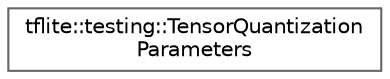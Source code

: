 digraph "Graphical Class Hierarchy"
{
 // LATEX_PDF_SIZE
  bgcolor="transparent";
  edge [fontname=Helvetica,fontsize=10,labelfontname=Helvetica,labelfontsize=10];
  node [fontname=Helvetica,fontsize=10,shape=box,height=0.2,width=0.4];
  rankdir="LR";
  Node0 [id="Node000000",label="tflite::testing::TensorQuantization\lParameters",height=0.2,width=0.4,color="grey40", fillcolor="white", style="filled",URL="$structtflite_1_1testing_1_1_tensor_quantization_parameters.html",tooltip=" "];
}
